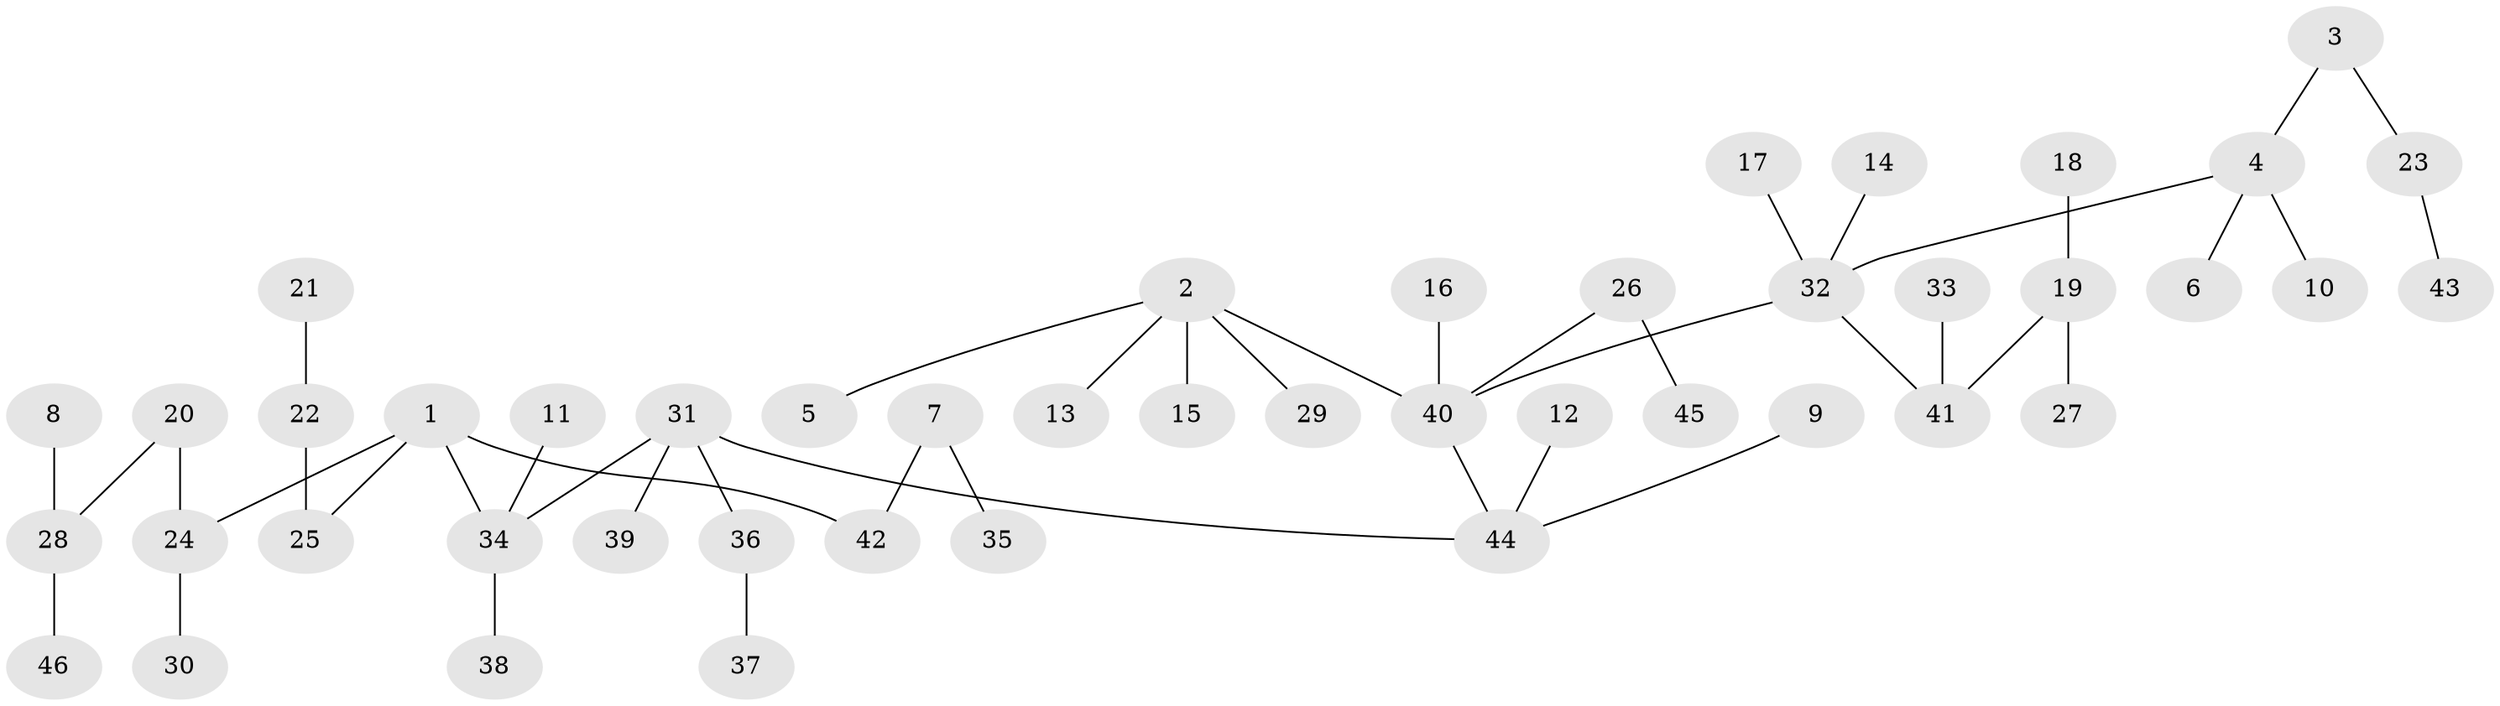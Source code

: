 // original degree distribution, {5: 0.03296703296703297, 3: 0.16483516483516483, 2: 0.26373626373626374, 6: 0.01098901098901099, 4: 0.06593406593406594, 1: 0.46153846153846156}
// Generated by graph-tools (version 1.1) at 2025/26/03/09/25 03:26:29]
// undirected, 46 vertices, 45 edges
graph export_dot {
graph [start="1"]
  node [color=gray90,style=filled];
  1;
  2;
  3;
  4;
  5;
  6;
  7;
  8;
  9;
  10;
  11;
  12;
  13;
  14;
  15;
  16;
  17;
  18;
  19;
  20;
  21;
  22;
  23;
  24;
  25;
  26;
  27;
  28;
  29;
  30;
  31;
  32;
  33;
  34;
  35;
  36;
  37;
  38;
  39;
  40;
  41;
  42;
  43;
  44;
  45;
  46;
  1 -- 24 [weight=1.0];
  1 -- 25 [weight=1.0];
  1 -- 34 [weight=1.0];
  1 -- 42 [weight=1.0];
  2 -- 5 [weight=1.0];
  2 -- 13 [weight=1.0];
  2 -- 15 [weight=1.0];
  2 -- 29 [weight=1.0];
  2 -- 40 [weight=1.0];
  3 -- 4 [weight=1.0];
  3 -- 23 [weight=1.0];
  4 -- 6 [weight=1.0];
  4 -- 10 [weight=1.0];
  4 -- 32 [weight=1.0];
  7 -- 35 [weight=1.0];
  7 -- 42 [weight=1.0];
  8 -- 28 [weight=1.0];
  9 -- 44 [weight=1.0];
  11 -- 34 [weight=1.0];
  12 -- 44 [weight=1.0];
  14 -- 32 [weight=1.0];
  16 -- 40 [weight=1.0];
  17 -- 32 [weight=1.0];
  18 -- 19 [weight=1.0];
  19 -- 27 [weight=1.0];
  19 -- 41 [weight=1.0];
  20 -- 24 [weight=1.0];
  20 -- 28 [weight=1.0];
  21 -- 22 [weight=1.0];
  22 -- 25 [weight=1.0];
  23 -- 43 [weight=1.0];
  24 -- 30 [weight=1.0];
  26 -- 40 [weight=1.0];
  26 -- 45 [weight=1.0];
  28 -- 46 [weight=1.0];
  31 -- 34 [weight=1.0];
  31 -- 36 [weight=1.0];
  31 -- 39 [weight=1.0];
  31 -- 44 [weight=1.0];
  32 -- 40 [weight=1.0];
  32 -- 41 [weight=1.0];
  33 -- 41 [weight=1.0];
  34 -- 38 [weight=1.0];
  36 -- 37 [weight=1.0];
  40 -- 44 [weight=1.0];
}
